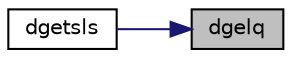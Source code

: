digraph "dgelq"
{
 // LATEX_PDF_SIZE
  edge [fontname="Helvetica",fontsize="10",labelfontname="Helvetica",labelfontsize="10"];
  node [fontname="Helvetica",fontsize="10",shape=record];
  rankdir="RL";
  Node1 [label="dgelq",height=0.2,width=0.4,color="black", fillcolor="grey75", style="filled", fontcolor="black",tooltip="DGELQ"];
  Node1 -> Node2 [dir="back",color="midnightblue",fontsize="10",style="solid",fontname="Helvetica"];
  Node2 [label="dgetsls",height=0.2,width=0.4,color="black", fillcolor="white", style="filled",URL="$dgetsls_8f.html#a24938f890150242a397e2094fc4643db",tooltip="DGETSLS"];
}
